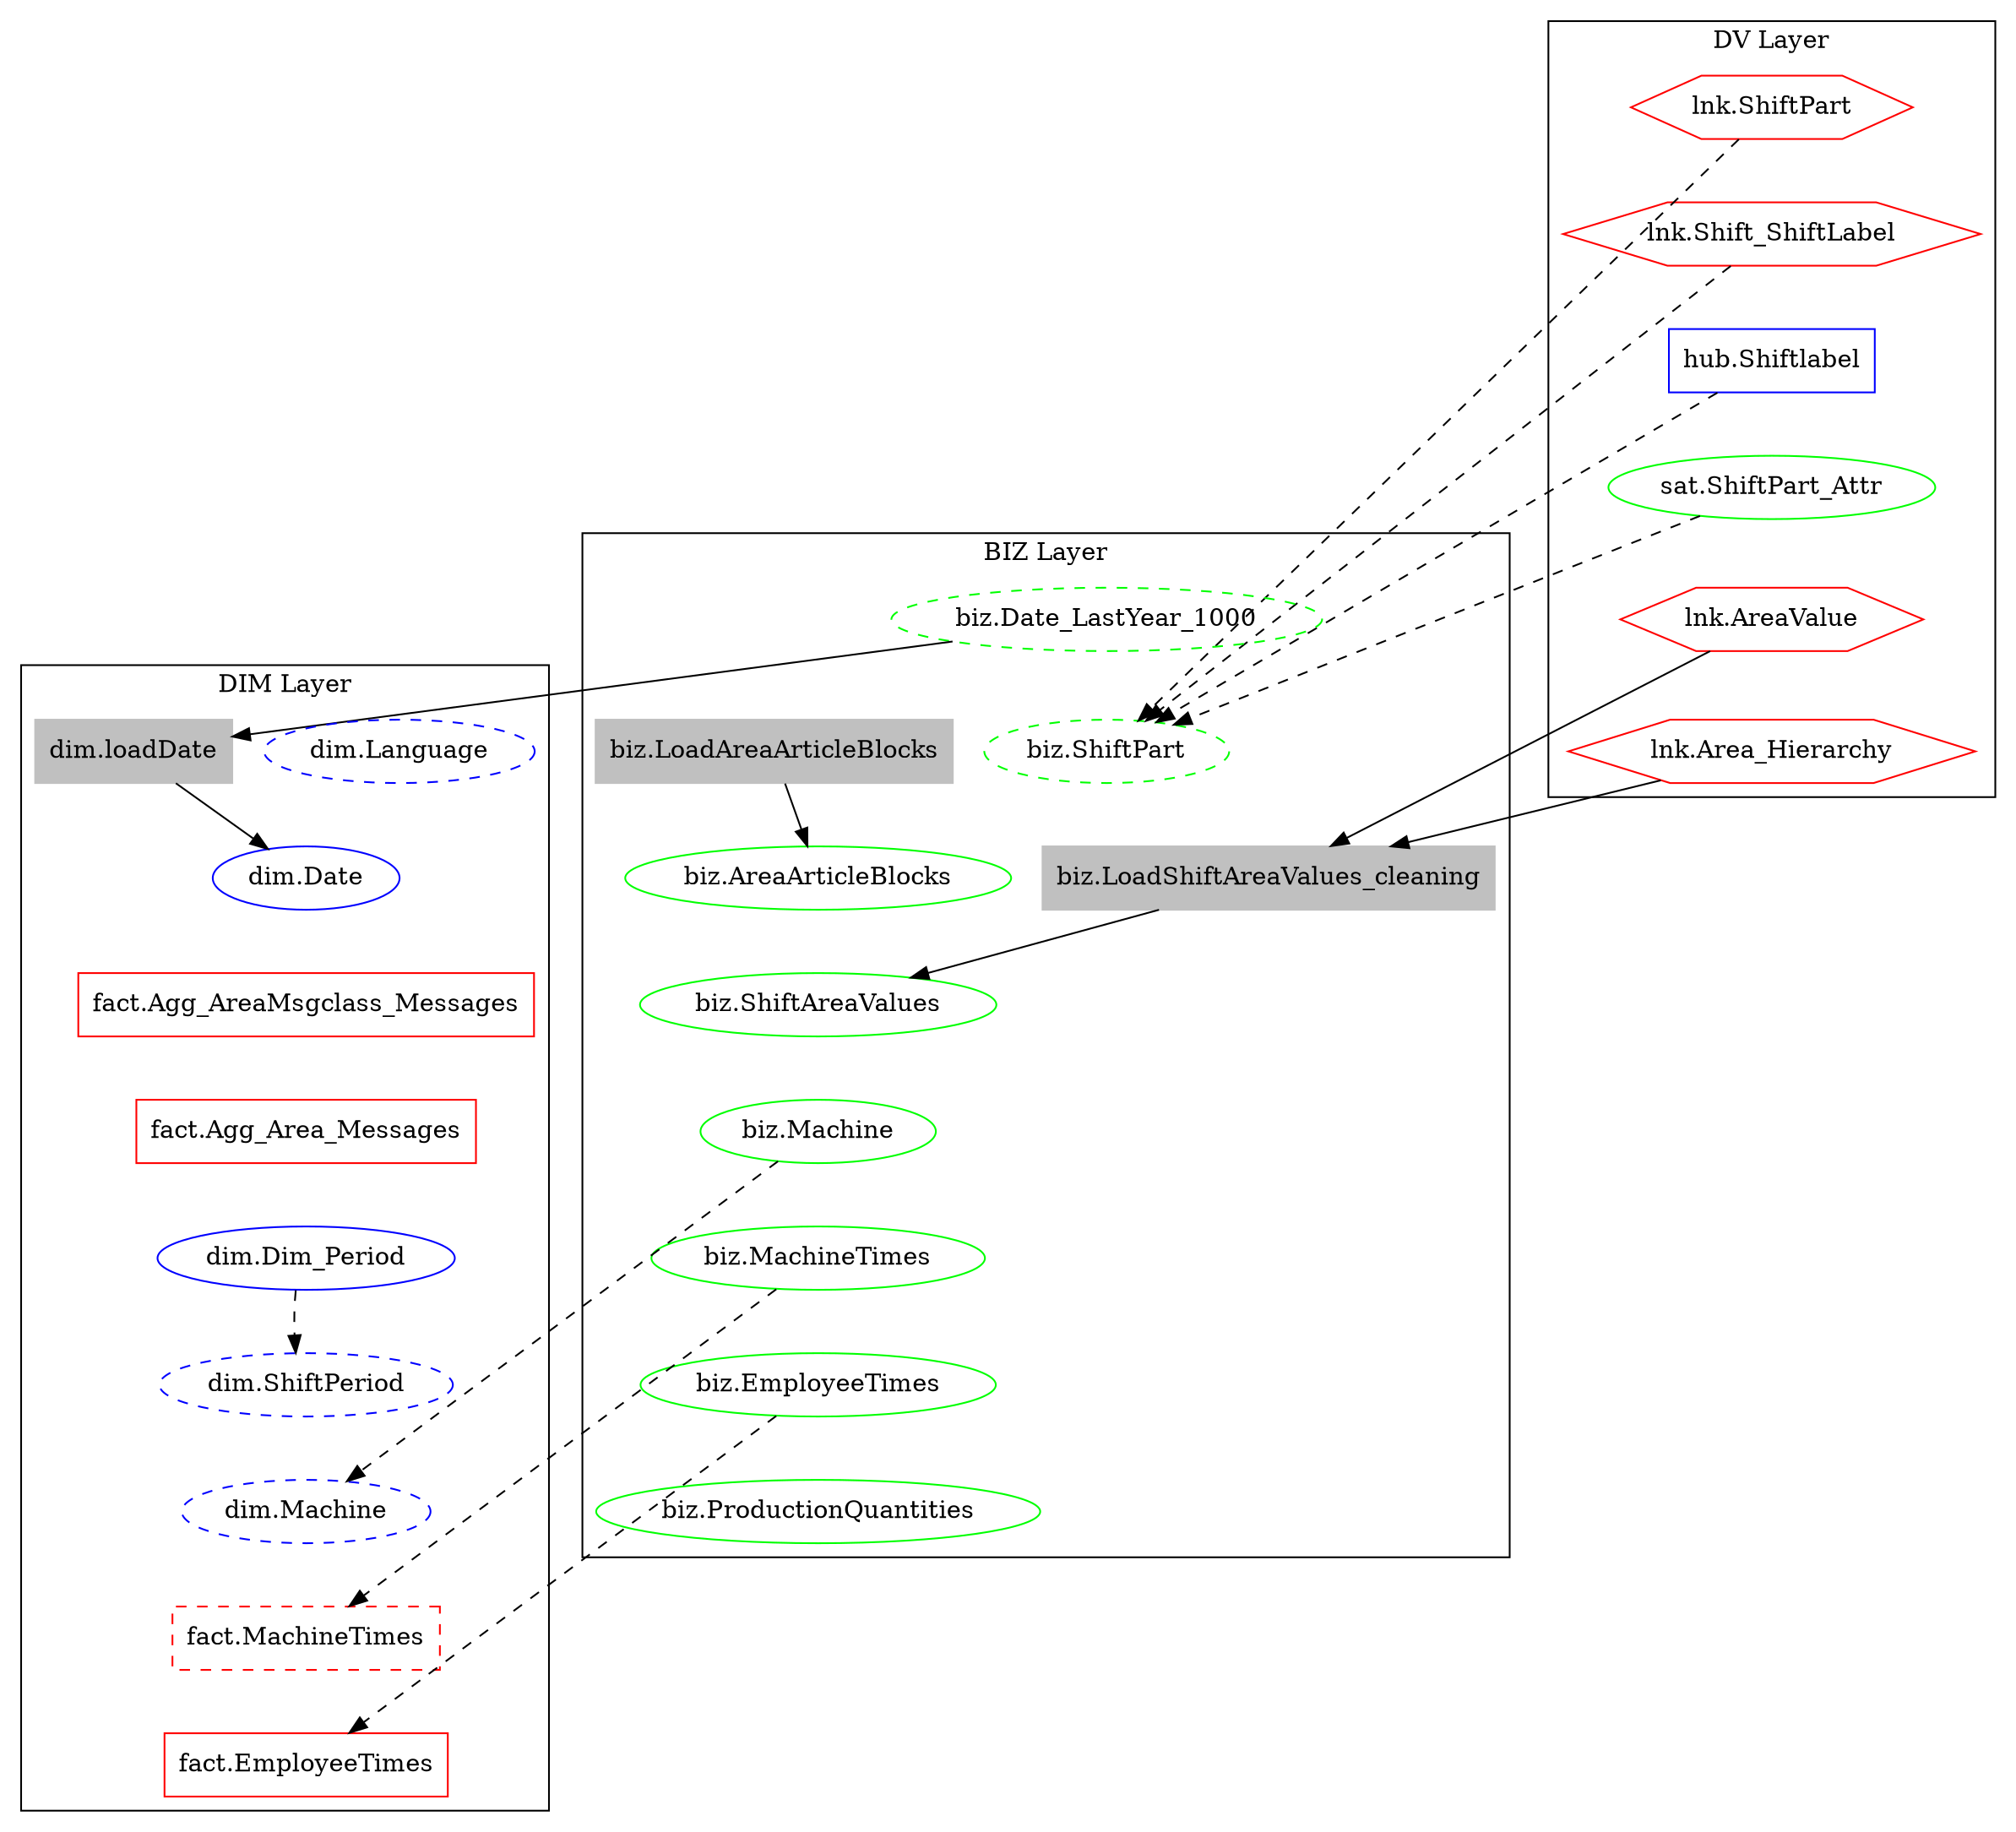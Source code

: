 // The Round Table
digraph {
	rank=same rankdir=TB splines=line
	subgraph clusterDV {
		node [shape=ellipse]
		label="DV Layer"
		"lnk.ShiftPart" [color=red group=DV shape=hexagon]
		"lnk.Shift_ShiftLabel" [color=red group=DV shape=hexagon]
		"lnk.ShiftPart" -> "lnk.Shift_ShiftLabel" [color=invis]
		"hub.Shiftlabel" [color=blue group=DV shape=box]
		"lnk.Shift_ShiftLabel" -> "hub.Shiftlabel" [color=invis]
		"sat.ShiftPart_Attr" [color=green group=DV shape=ellipse]
		"hub.Shiftlabel" -> "sat.ShiftPart_Attr" [color=invis]
		"lnk.AreaValue" [color=red group=DV shape=hexagon]
		"sat.ShiftPart_Attr" -> "lnk.AreaValue" [color=invis]
		"lnk.Area_Hierarchy" [color=red group=DV shape=hexagon]
		"lnk.AreaValue" -> "lnk.Area_Hierarchy" [color=invis]
	}
	subgraph clusterBIZ {
		node [shape=ellipse]
		label="BIZ Layer"
		"biz.Date_LastYear_1000" [color=green group=BIZ shape=ellipse style=dashed tooltip="&#10;				&#10;					SELECT CONVERT(VARCHAR(10), DateTrunc, 112) DateKey, &#10;					DateTrunc [FullDate],&#10;					convert(varchar(20), DateTrunc, 112) [DateName],&#10;					DATEPART(dw, DateTrunc) [DayOfWeek],&#10;					DATEPART(dd, DateTrunc) [DayOfMonth],&#10;					DATEPART(dy, DateTrunc) [DayOfYear],&#10;					DATENAME(ww, DateTrunc) [WeekOfYear],&#10;					MONTH(DateTrunc) [MonthOfYear],&#10;					(CASE WHEN MONTH(DateTrunc) = MONTH (DATEADD(d, 1, DateTrunc)) THEN 0 ELSE 1 END) [IsLastDayOfMonth],&#10;					DATENAME(qq, DateTrunc) [CalendarQuarter],&#10;					YEAR(DateTrunc) [CalendarYear],&#10;					CONVERT(VARCHAR(6), DateTrunc, 112) [CalendarYearMonth],&#10;					CAST(YEAR(DateTrunc) AS VARCHAR(4)) + ''Q'' + DATENAME(qq, DateTrunc) [CalendarYearQtr]&#10;				FROM (&#10;					SELECT DateTrunc = DATEADD(DAY, rn - 1, dateadd(year, -1, CAST(year(getdate()) as varchar(4))+''-01-01''))&#10;					FROM (&#10;						SELECT TOP (1000) rn = ROW_NUMBER() OVER (ORDER BY s1.[object_id])&#10;						FROM sys.all_objects AS s1&#10;						CROSS JOIN sys.all_objects AS s2&#10;						ORDER BY s1.[object_id]&#10;						) AS x&#10;					) AS y&#10;				&#10;				"]
		"biz.ShiftPart" [color=green group=BIZ shape=ellipse style=dashed tooltip="&#10;				&#10;				select shp.TsBegin ShiftStartTs, shp_a.TsNextBegin ShiftEndTs, lb.ShiftLabelId&#10;				from lnk.ShiftPart shp&#10;				inner join sat.ShiftPart_Attr shp_a on shp_a.ShiftPartKey = shp.ShiftPartKey&#10;				inner join lnk.Shift_ShiftLabel shl on shl.ShiftKey = shp.ShiftKey&#10;				inner join hub.Shiftlabel lb on lb.ShiftLabelKey = shl.ShiftLabelKey&#10;				&#10;				"]
		"lnk.ShiftPart" -> "biz.ShiftPart" [style=dashed]
		"sat.ShiftPart_Attr" -> "biz.ShiftPart" [style=dashed]
		"lnk.Shift_ShiftLabel" -> "biz.ShiftPart" [style=dashed]
		"hub.Shiftlabel" -> "biz.ShiftPart" [style=dashed]
		"biz.Date_LastYear_1000" -> "biz.ShiftPart" [color=invis]
		"biz.AreaArticleBlocks" [color=green group=BIZ shape=ellipse]
		"biz.ShiftPart" -> "biz.AreaArticleBlocks" [color=invis]
		"biz.ShiftAreaValues" [color=green group=BIZ shape=ellipse]
		"biz.AreaArticleBlocks" -> "biz.ShiftAreaValues" [color=invis]
		"biz.Machine" [color=green group=BIZ shape=ellipse]
		"biz.ShiftAreaValues" -> "biz.Machine" [color=invis]
		"biz.MachineTimes" [color=green group=BIZ shape=ellipse]
		"biz.Machine" -> "biz.MachineTimes" [color=invis]
		"biz.EmployeeTimes" [color=green group=BIZ shape=ellipse]
		"biz.MachineTimes" -> "biz.EmployeeTimes" [color=invis]
		"biz.ProductionQuantities" [color=green group=BIZ shape=ellipse]
		"biz.EmployeeTimes" -> "biz.ProductionQuantities" [color=invis]
		"biz.LoadShiftAreaValues_cleaning" [color=gray shape=box style=filled]
		"lnk.AreaValue" -> "biz.LoadShiftAreaValues_cleaning"
		"lnk.Area_Hierarchy" -> "biz.LoadShiftAreaValues_cleaning"
		"biz.LoadShiftAreaValues_cleaning" -> "biz.ShiftAreaValues"
		"biz.LoadAreaArticleBlocks" [color=gray shape=box style=filled]
		"biz.LoadAreaArticleBlocks" -> "biz.AreaArticleBlocks"
	}
	subgraph clusterDIM {
		node [shape=ellipse]
		label="DIM Layer"
		"dim.Language" [color=blue group=DIM shape=ellipse style=dashed tooltip="&#10;				&#10;					select l.LangId LanguageId, l.LangKey LanguageKey, l10.Description LanguageName&#10;					from hub.Lang l&#10;					left join lnk.Lang_L10N l10 on l.LangKey = l10.LangKey and l10.LangKey = l10.LanguageKey&#10;					where l.LangId <> 0&#10;				&#10;				"]
		"dim.Date" [color=blue group=DIM shape=ellipse]
		"dim.Language" -> "dim.Date" [color=invis]
		"fact.Agg_AreaMsgclass_Messages" [color=red group=DIM shape=box]
		"dim.Date" -> "fact.Agg_AreaMsgclass_Messages" [color=invis]
		"fact.Agg_Area_Messages" [color=red group=DIM shape=box]
		"fact.Agg_AreaMsgclass_Messages" -> "fact.Agg_Area_Messages" [color=invis]
		"dim.Dim_Period" [color=blue group=DIM shape=ellipse]
		"fact.Agg_Area_Messages" -> "dim.Dim_Period" [color=invis]
		"dim.ShiftPeriod" [color=blue group=DIM shape=ellipse style=dashed tooltip="&#10;				&#10;					SELECT * &#10;					FROM dim.Dim_Period&#10;					WHERE PeriodType = ''SHIFT''&#10;				&#10;				"]
		"dim.Dim_Period" -> "dim.ShiftPeriod" [style=dashed]
		"dim.Dim_Period" -> "dim.ShiftPeriod" [color=invis]
		"dim.Machine" [color=blue group=DIM shape=ellipse style=dashed tooltip="&#10;				&#10;					SELECT * &#10;					FROM biz.Machine&#10;				&#10;				"]
		"biz.Machine" -> "dim.Machine" [style=dashed]
		"dim.ShiftPeriod" -> "dim.Machine" [color=invis]
		"fact.MachineTimes" [color=red group=DIM shape=box style=dashed tooltip="&#10;				&#10;					SELECT * &#10;					FROM biz.MachineTimes&#10;				&#10;				"]
		"biz.MachineTimes" -> "fact.MachineTimes" [style=dashed]
		"dim.Machine" -> "fact.MachineTimes" [color=invis]
		"fact.EmployeeTimes" [color=red group=DIM shape=box]
		"biz.EmployeeTimes" -> "fact.EmployeeTimes" [style=dashed]
		"fact.MachineTimes" -> "fact.EmployeeTimes" [color=invis]
		"dim.loadDate" [color=gray shape=box style=filled]
		"biz.Date_LastYear_1000" -> "dim.loadDate"
		"dim.loadDate" -> "dim.Date"
	}
}
